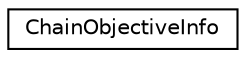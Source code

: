 digraph "Graphical Class Hierarchy"
{
  edge [fontname="Helvetica",fontsize="10",labelfontname="Helvetica",labelfontsize="10"];
  node [fontname="Helvetica",fontsize="10",shape=record];
  rankdir="LR";
  Node0 [label="ChainObjectiveInfo",height=0.2,width=0.4,color="black", fillcolor="white", style="filled",URL="$structkaldi_1_1nnet3_1_1ChainObjectiveInfo.html"];
}
